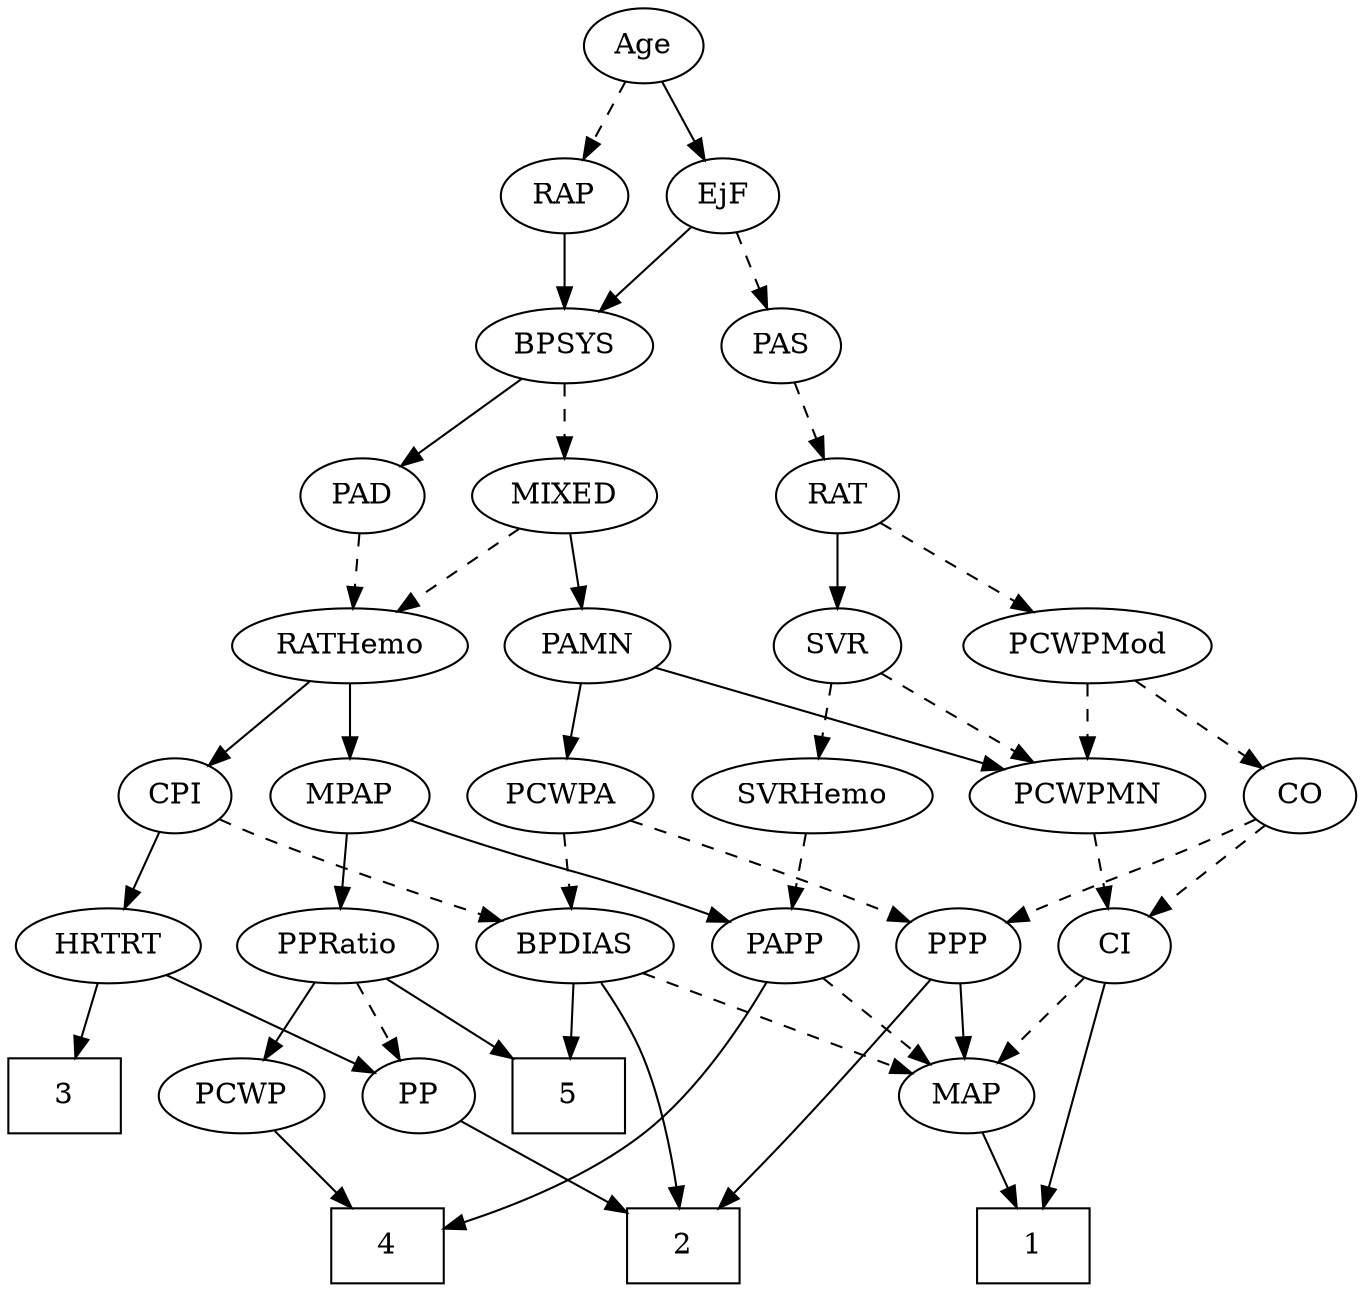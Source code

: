 strict digraph {
	graph [bb="0,0,623,612"];
	node [label="\N"];
	1	[height=0.5,
		pos="481,18",
		shape=box,
		width=0.75];
	2	[height=0.5,
		pos="314,18",
		shape=box,
		width=0.75];
	3	[height=0.5,
		pos="27,90",
		shape=box,
		width=0.75];
	4	[height=0.5,
		pos="175,18",
		shape=box,
		width=0.75];
	5	[height=0.5,
		pos="259,90",
		shape=box,
		width=0.75];
	Age	[height=0.5,
		pos="310,594",
		width=0.75];
	EjF	[height=0.5,
		pos="347,522",
		width=0.75];
	Age -> EjF	[pos="e,338.46,539.15 318.58,576.76 323.06,568.28 328.65,557.71 333.68,548.2",
		style=solid];
	RAP	[height=0.5,
		pos="274,522",
		width=0.77632];
	Age -> RAP	[pos="e,282.55,539.63 301.65,576.76 297.35,568.4 292.01,558.02 287.17,548.61",
		style=dashed];
	BPSYS	[height=0.5,
		pos="274,450",
		width=1.0471];
	EjF -> BPSYS	[pos="e,290.02,466.36 332.23,506.83 322.28,497.29 308.94,484.5 297.53,473.57",
		style=solid];
	PAS	[height=0.5,
		pos="370,450",
		width=0.75];
	EjF -> PAS	[pos="e,364.48,467.79 352.57,504.05 355.2,496.06 358.39,486.33 361.33,477.4",
		style=dashed];
	RAP -> BPSYS	[pos="e,274,468.1 274,503.7 274,495.98 274,486.71 274,478.11",
		style=solid];
	MIXED	[height=0.5,
		pos="274,378",
		width=1.1193];
	PAMN	[height=0.5,
		pos="282,306",
		width=1.011];
	MIXED -> PAMN	[pos="e,280.05,324.1 275.98,359.7 276.86,351.98 277.92,342.71 278.9,334.11",
		style=solid];
	RATHemo	[height=0.5,
		pos="178,306",
		width=1.3721];
	MIXED -> RATHemo	[pos="e,198.99,322.31 253.64,362.15 240.21,352.36 222.39,339.37 207.42,328.45",
		style=dashed];
	MPAP	[height=0.5,
		pos="178,234",
		width=0.97491];
	PPRatio	[height=0.5,
		pos="176,162",
		width=1.1013];
	MPAP -> PPRatio	[pos="e,176.49,180.1 177.51,215.7 177.29,207.98 177.02,198.71 176.77,190.11",
		style=solid];
	PAPP	[height=0.5,
		pos="368,162",
		width=0.88464];
	MPAP -> PAPP	[pos="e,343.38,173.5 204.93,222.41 210.56,220.25 216.46,218.02 222,216 268.35,199.11 280.86,197.46 327,180 329.25,179.15 331.56,178.25 \
333.88,177.33",
		style=solid];
	BPSYS -> MIXED	[pos="e,274,396.1 274,431.7 274,423.98 274,414.71 274,406.11",
		style=dashed];
	PAD	[height=0.5,
		pos="183,378",
		width=0.79437];
	BPSYS -> PAD	[pos="e,200.42,392.4 254.7,434.15 241.27,423.82 223.21,409.93 208.58,398.68",
		style=solid];
	PAD -> RATHemo	[pos="e,179.22,324.1 181.76,359.7 181.21,351.98 180.55,342.71 179.94,334.11",
		style=dashed];
	CO	[height=0.5,
		pos="596,234",
		width=0.75];
	PPP	[height=0.5,
		pos="445,162",
		width=0.75];
	CO -> PPP	[pos="e,466.3,173.12 574.7,222.88 569.87,220.61 564.77,218.21 560,216 525,199.76 516,196.24 481,180 479.21,179.17 477.38,178.32 475.53,\
177.45",
		style=dashed];
	CI	[height=0.5,
		pos="517,162",
		width=0.75];
	CO -> CI	[pos="e,532.58,176.8 580.39,219.17 568.92,209.01 553.15,195.03 540.21,183.56",
		style=dashed];
	RAT	[height=0.5,
		pos="393,378",
		width=0.75827];
	PAS -> RAT	[pos="e,387.48,395.79 375.57,432.05 378.2,424.06 381.39,414.33 384.33,405.4",
		style=dashed];
	PCWPA	[height=0.5,
		pos="273,234",
		width=1.1555];
	PAMN -> PCWPA	[pos="e,275.2,252.1 279.78,287.7 278.78,279.98 277.59,270.71 276.49,262.11",
		style=solid];
	PCWPMN	[height=0.5,
		pos="501,234",
		width=1.3902];
	PAMN -> PCWPMN	[pos="e,464.83,246.56 311.99,295.41 348.94,283.6 412.1,263.41 455.15,249.65",
		style=solid];
	RATHemo -> MPAP	[pos="e,178,252.1 178,287.7 178,279.98 178,270.71 178,262.11",
		style=solid];
	CPI	[height=0.5,
		pos="98,234",
		width=0.75];
	RATHemo -> CPI	[pos="e,113.65,248.7 159.85,289.12 148.43,279.12 133.58,266.13 121.29,255.38",
		style=solid];
	BPDIAS	[height=0.5,
		pos="276,162",
		width=1.1735];
	CPI -> BPDIAS	[pos="e,244.12,174.04 119.19,222.63 124.02,220.37 129.16,218.04 134,216 167.4,201.91 205.97,187.64 234.48,177.46",
		style=dashed];
	HRTRT	[height=0.5,
		pos="79,162",
		width=1.1013];
	CPI -> HRTRT	[pos="e,83.689,180.28 93.401,216.05 91.285,208.26 88.723,198.82 86.35,190.08",
		style=solid];
	SVR	[height=0.5,
		pos="393,306",
		width=0.77632];
	RAT -> SVR	[pos="e,393,324.1 393,359.7 393,351.98 393,342.71 393,334.11",
		style=solid];
	PCWPMod	[height=0.5,
		pos="501,306",
		width=1.4443];
	RAT -> PCWPMod	[pos="e,477.51,322.23 411.81,364.81 427.57,354.59 450.4,339.79 469.02,327.73",
		style=dashed];
	SVR -> PCWPMN	[pos="e,477.62,250.16 412.06,292.65 427.85,282.41 450.62,267.66 469.17,255.63",
		style=dashed];
	SVRHemo	[height=0.5,
		pos="383,234",
		width=1.3902];
	SVR -> SVRHemo	[pos="e,385.47,252.28 390.58,288.05 389.48,280.35 388.15,271.03 386.91,262.36",
		style=dashed];
	PCWPMod -> CO	[pos="e,578.48,247.91 522.08,289.46 536.25,279.03 555.01,265.2 570.09,254.09",
		style=dashed];
	PCWPMod -> PCWPMN	[pos="e,501,252.1 501,287.7 501,279.98 501,270.71 501,262.11",
		style=dashed];
	PCWPA -> BPDIAS	[pos="e,275.27,180.1 273.74,215.7 274.07,207.98 274.47,198.71 274.84,190.11",
		style=dashed];
	PCWPA -> PPP	[pos="e,423.79,173.31 303.76,221.71 331.49,211.37 373.27,195.38 409,180 410.81,179.22 412.66,178.41 414.53,177.57",
		style=dashed];
	PCWPMN -> CI	[pos="e,513.09,180.1 504.96,215.7 506.72,207.98 508.84,198.71 510.8,190.11",
		style=dashed];
	SVRHemo -> PAPP	[pos="e,371.67,180.1 379.29,215.7 377.64,207.98 375.65,198.71 373.81,190.11",
		style=dashed];
	BPDIAS -> 2	[pos="e,311.03,36.229 282.75,144 286.68,133.7 291.52,120.22 295,108 300.8,87.613 305.74,64.152 309.13,46.438",
		style=solid];
	BPDIAS -> 5	[pos="e,263.2,108.28 271.88,144.05 269.99,136.26 267.7,126.82 265.58,118.08",
		style=solid];
	MAP	[height=0.5,
		pos="449,90",
		width=0.84854];
	BPDIAS -> MAP	[pos="e,424.4,100.95 305.74,148.97 336.12,136.67 383.22,117.61 415.05,104.74",
		style=dashed];
	MAP -> 1	[pos="e,473.02,36.447 456.58,72.411 460.22,64.454 464.67,54.722 468.77,45.756",
		style=solid];
	PP	[height=0.5,
		pos="187,90",
		width=0.75];
	PP -> 2	[pos="e,286.88,33.948 207.12,77.908 226.14,67.426 255.1,51.463 278.08,38.797",
		style=solid];
	PPP -> 2	[pos="e,331.56,36.453 432.08,145.99 416.62,128.14 389.82,97.526 366,72 357.2,62.576 347.35,52.427 338.6,43.558",
		style=solid];
	PPP -> MAP	[pos="e,448.02,108.1 445.99,143.7 446.43,135.98 446.96,126.71 447.45,118.11",
		style=solid];
	PPRatio -> 5	[pos="e,238.69,108.13 194.01,145.81 204.8,136.71 218.76,124.94 230.97,114.64",
		style=solid];
	PPRatio -> PP	[pos="e,184.31,108.1 178.72,143.7 179.93,135.98 181.39,126.71 182.74,118.11",
		style=dashed];
	PCWP	[height=0.5,
		pos="107,90",
		width=0.97491];
	PPRatio -> PCWP	[pos="e,122.12,106.34 160.34,145.12 151.13,135.77 139.33,123.79 129.17,113.49",
		style=solid];
	PCWP -> 4	[pos="e,158.04,36.461 122.09,73.465 130.57,64.734 141.35,53.635 150.97,43.737",
		style=solid];
	CI -> 1	[pos="e,485.38,36.268 512.73,144.15 506.59,119.94 495.21,75.054 487.88,46.133",
		style=solid];
	CI -> MAP	[pos="e,463.54,105.97 502.91,146.5 493.64,136.96 481.33,124.28 470.81,113.46",
		style=dashed];
	PAPP -> 4	[pos="e,202.19,26.941 357.98,144.58 345.36,125.06 322.05,92.557 295,72 269.87,52.9 236.77,38.946 211.71,30.165",
		style=solid];
	PAPP -> MAP	[pos="e,432.52,105.25 384.78,146.5 396.37,136.48 411.96,123.01 424.88,111.85",
		style=dashed];
	HRTRT -> 3	[pos="e,39.721,108.12 66.939,144.76 60.691,136.35 52.919,125.89 45.895,116.44",
		style=solid];
	HRTRT -> PP	[pos="e,168.06,103.27 100.86,146.83 117.81,135.85 141.4,120.56 159.61,108.75",
		style=solid];
}
